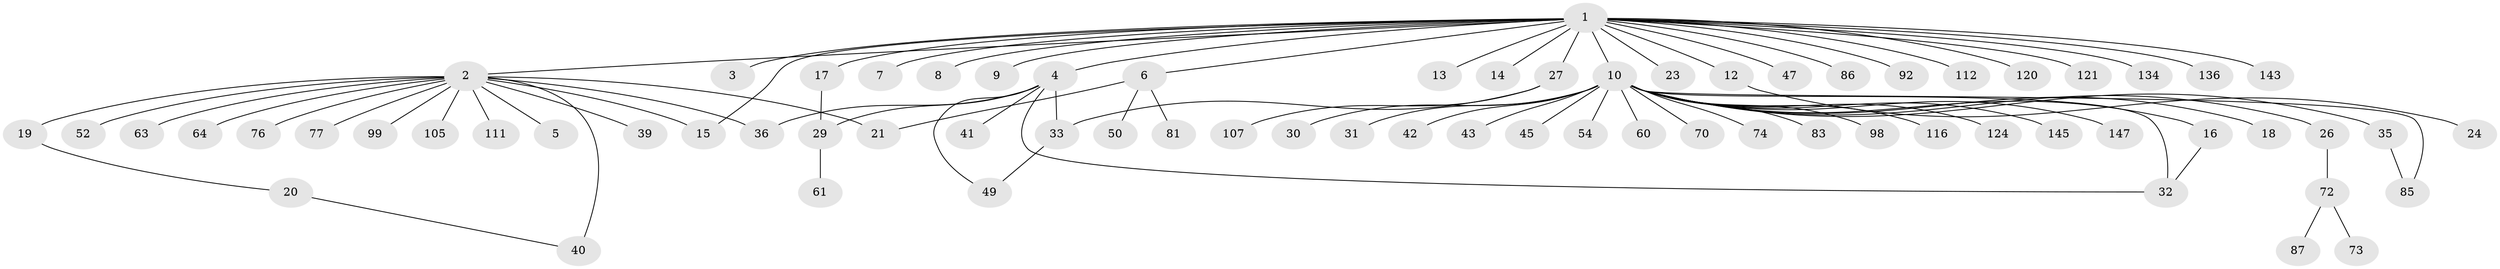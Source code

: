 // original degree distribution, {24: 0.006802721088435374, 16: 0.006802721088435374, 1: 0.6258503401360545, 8: 0.013605442176870748, 4: 0.08163265306122448, 2: 0.17687074829931973, 11: 0.006802721088435374, 13: 0.006802721088435374, 3: 0.047619047619047616, 6: 0.006802721088435374, 9: 0.006802721088435374, 5: 0.013605442176870748}
// Generated by graph-tools (version 1.1) at 2025/14/03/09/25 04:14:38]
// undirected, 73 vertices, 82 edges
graph export_dot {
graph [start="1"]
  node [color=gray90,style=filled];
  1;
  2;
  3;
  4;
  5;
  6;
  7;
  8 [super="+117"];
  9;
  10 [super="+38+11+68"];
  12 [super="+89+67"];
  13 [super="+65"];
  14;
  15 [super="+56+90+66"];
  16;
  17 [super="+138+93"];
  18;
  19 [super="+71+88"];
  20 [super="+80+62+55"];
  21 [super="+131+28"];
  23;
  24;
  26 [super="+96"];
  27 [super="+58+84"];
  29 [super="+34"];
  30 [super="+130"];
  31 [super="+106"];
  32 [super="+115+104+110+46"];
  33 [super="+78+126+141+119+44+37"];
  35 [super="+144"];
  36 [super="+53+137+91"];
  39;
  40 [super="+129+135+140"];
  41 [super="+69+102+109"];
  42;
  43;
  45 [super="+113+103"];
  47;
  49 [super="+128"];
  50;
  52;
  54;
  60 [super="+79"];
  61;
  63;
  64;
  70 [super="+75"];
  72;
  73;
  74;
  76;
  77 [super="+114"];
  81;
  83;
  85 [super="+94"];
  86;
  87 [super="+127"];
  92;
  98;
  99;
  105;
  107;
  111;
  112;
  116;
  120;
  121;
  124;
  134;
  136;
  143;
  145;
  147;
  1 -- 2;
  1 -- 3;
  1 -- 4;
  1 -- 6;
  1 -- 7;
  1 -- 8;
  1 -- 9;
  1 -- 10;
  1 -- 12;
  1 -- 13;
  1 -- 14;
  1 -- 17;
  1 -- 23;
  1 -- 27;
  1 -- 47;
  1 -- 86;
  1 -- 92;
  1 -- 112;
  1 -- 120;
  1 -- 121;
  1 -- 134;
  1 -- 136;
  1 -- 143;
  1 -- 15;
  2 -- 5;
  2 -- 15;
  2 -- 19;
  2 -- 39;
  2 -- 40;
  2 -- 52;
  2 -- 63;
  2 -- 64;
  2 -- 76;
  2 -- 77;
  2 -- 99;
  2 -- 105;
  2 -- 111;
  2 -- 21;
  2 -- 36;
  4 -- 29;
  4 -- 33;
  4 -- 36 [weight=2];
  4 -- 41;
  4 -- 49;
  4 -- 32;
  6 -- 21;
  6 -- 50;
  6 -- 81;
  10 -- 30;
  10 -- 42;
  10 -- 74;
  10 -- 98;
  10 -- 116;
  10 -- 145;
  10 -- 70 [weight=2];
  10 -- 16;
  10 -- 18;
  10 -- 147;
  10 -- 83;
  10 -- 85;
  10 -- 26;
  10 -- 31;
  10 -- 32;
  10 -- 35;
  10 -- 43;
  10 -- 45;
  10 -- 60;
  10 -- 54;
  10 -- 124;
  12 -- 24;
  16 -- 32;
  17 -- 29;
  19 -- 20;
  20 -- 40;
  26 -- 72;
  27 -- 33;
  27 -- 107;
  29 -- 61;
  33 -- 49;
  35 -- 85;
  72 -- 73;
  72 -- 87;
}
